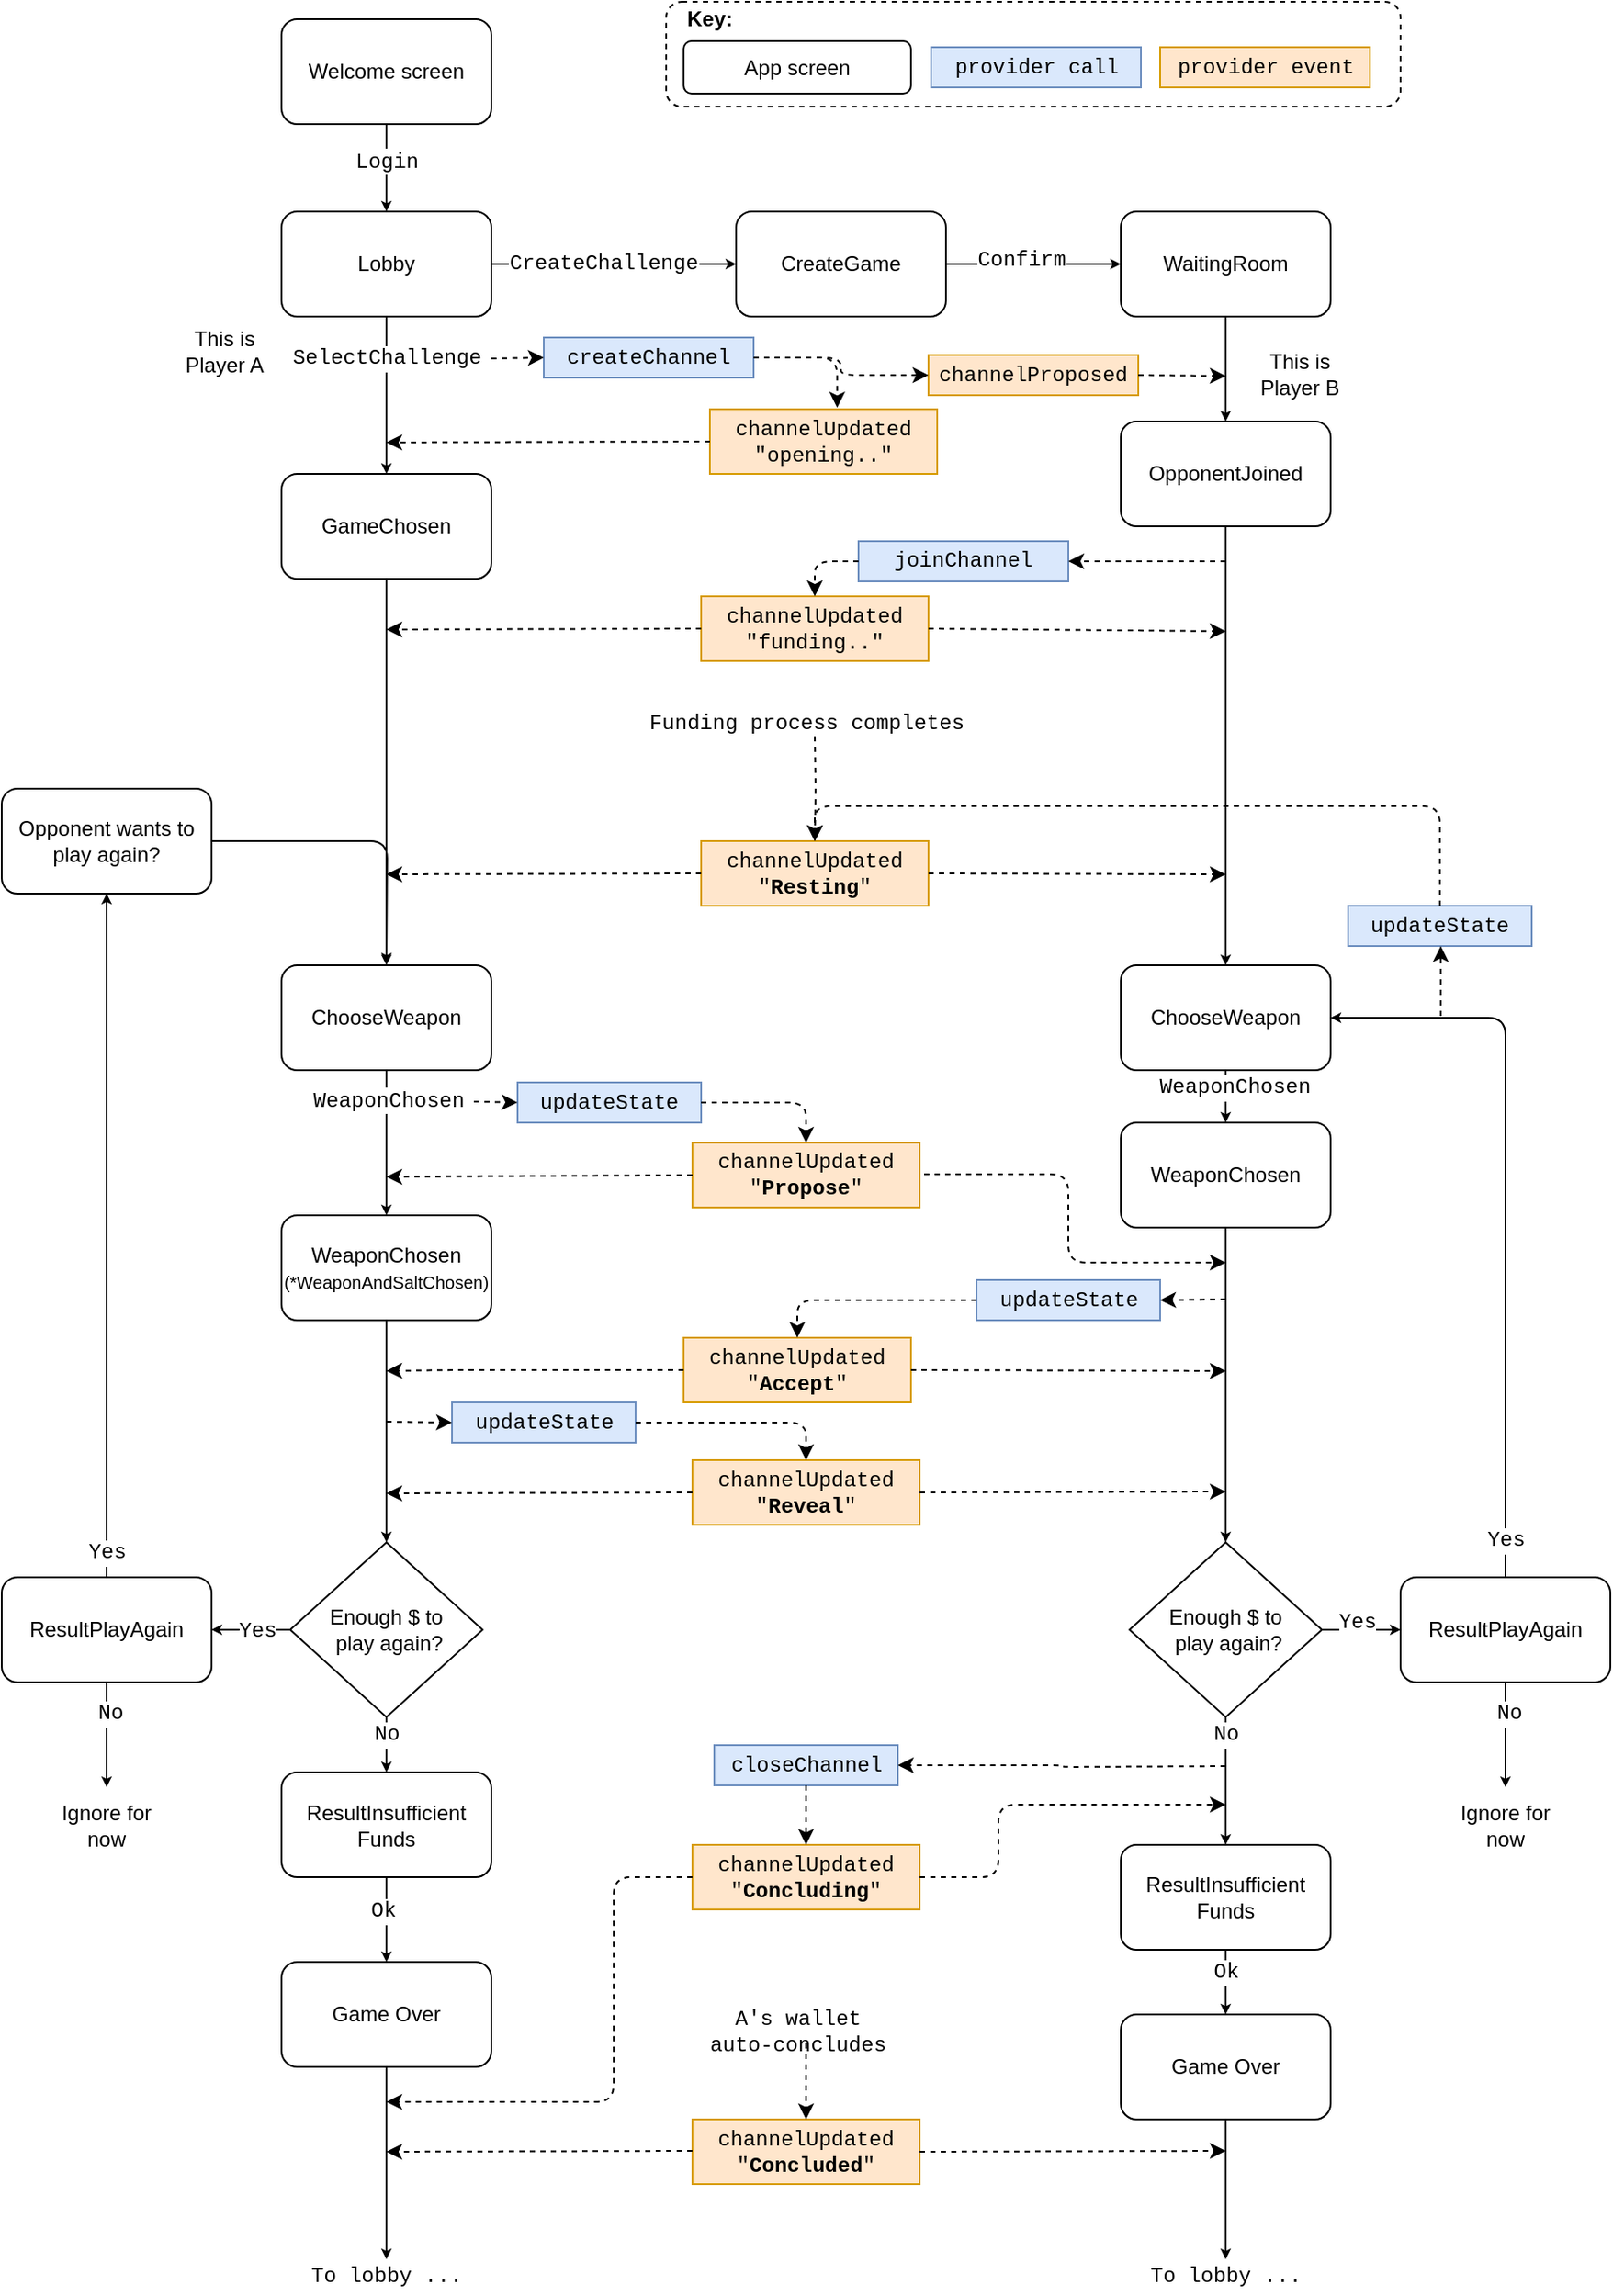 <mxfile version="12.1.7" type="device" pages="1"><diagram id="3c772fb0-b6d9-6675-12e5-c14f96a0285c" name="Page-1"><mxGraphModel dx="1106" dy="860" grid="1" gridSize="10" guides="1" tooltips="1" connect="1" arrows="1" fold="1" page="1" pageScale="1" pageWidth="850" pageHeight="1100" background="#ffffff" math="0" shadow="0"><root><mxCell id="0"/><mxCell id="1" parent="0"/><mxCell id="sn7Wcm224zbcXfDM_RU4-180" value="" style="rounded=1;whiteSpace=wrap;html=1;fontFamily=Courier New;fillColor=none;dashed=1;" parent="1" vertex="1"><mxGeometry x="400" y="10" width="420" height="60" as="geometry"/></mxCell><mxCell id="5" style="edgeStyle=orthogonalEdgeStyle;curved=1;rounded=0;html=1;exitX=0.5;exitY=1;entryX=0.5;entryY=0;startArrow=none;startFill=0;startSize=1;endArrow=classic;endFill=1;endSize=3;jettySize=auto;orthogonalLoop=1;strokeColor=#000000;strokeWidth=1;exitDx=0;exitDy=0;entryDx=0;entryDy=0;" parent="1" source="2" target="3" edge="1"><mxGeometry relative="1" as="geometry"/></mxCell><mxCell id="6" value="&lt;font face=&quot;Courier New&quot;&gt;Login&lt;/font&gt;" style="text;html=1;resizable=0;points=[];align=center;verticalAlign=middle;labelBackgroundColor=#ffffff;" parent="5" vertex="1" connectable="0"><mxGeometry x="-0.24" y="3" relative="1" as="geometry"><mxPoint x="-3" y="1.5" as="offset"/></mxGeometry></mxCell><mxCell id="2" value="Welcome screen" style="rounded=1;whiteSpace=wrap;html=1;fillColor=#ffffff;align=center;strokeColor=#000000;" parent="1" vertex="1"><mxGeometry x="180" y="20" width="120" height="60" as="geometry"/></mxCell><mxCell id="7" style="edgeStyle=orthogonalEdgeStyle;curved=1;rounded=0;html=1;exitX=1;exitY=0.5;entryX=0;entryY=0.5;startArrow=none;startFill=0;startSize=1;endArrow=classic;endFill=1;endSize=3;jettySize=auto;orthogonalLoop=1;strokeColor=#000000;strokeWidth=1;" parent="1" source="3" target="4" edge="1"><mxGeometry relative="1" as="geometry"/></mxCell><mxCell id="8" value="CreateChallenge" style="text;html=1;resizable=0;points=[];align=center;verticalAlign=middle;labelBackgroundColor=#ffffff;fontFamily=Courier New;" parent="7" vertex="1" connectable="0"><mxGeometry x="-0.086" relative="1" as="geometry"><mxPoint as="offset"/></mxGeometry></mxCell><mxCell id="19" value="" style="edgeStyle=orthogonalEdgeStyle;curved=1;rounded=0;html=1;startArrow=none;startFill=0;startSize=1;endArrow=classic;endFill=1;endSize=3;jettySize=auto;orthogonalLoop=1;strokeColor=#000000;strokeWidth=1;fontFamily=Courier New;" parent="1" source="3" target="18" edge="1"><mxGeometry relative="1" as="geometry"/></mxCell><mxCell id="20" value="SelectChallenge" style="text;html=1;resizable=0;points=[];align=center;verticalAlign=middle;labelBackgroundColor=#ffffff;fontFamily=Courier New;" parent="19" vertex="1" connectable="0"><mxGeometry x="-0.15" relative="1" as="geometry"><mxPoint y="-15" as="offset"/></mxGeometry></mxCell><mxCell id="sn7Wcm224zbcXfDM_RU4-211" value="Funding process completes" style="text;html=1;resizable=0;points=[];align=center;verticalAlign=middle;labelBackgroundColor=#ffffff;fontFamily=Courier New;" parent="19" vertex="1" connectable="0"><mxGeometry x="-0.15" relative="1" as="geometry"><mxPoint x="240" y="194.5" as="offset"/></mxGeometry></mxCell><mxCell id="sn7Wcm224zbcXfDM_RU4-247" value="A's wallet&lt;br&gt;auto-concludes" style="text;html=1;resizable=0;points=[];align=center;verticalAlign=middle;labelBackgroundColor=#ffffff;fontFamily=Courier New;" parent="19" vertex="1" connectable="0"><mxGeometry x="-0.15" relative="1" as="geometry"><mxPoint x="235" y="942" as="offset"/></mxGeometry></mxCell><mxCell id="3" value="Lobby" style="rounded=1;whiteSpace=wrap;html=1;fillColor=#ffffff;align=center;strokeColor=#000000;" parent="1" vertex="1"><mxGeometry x="180" y="130" width="120" height="60" as="geometry"/></mxCell><mxCell id="18" value="GameChosen" style="rounded=1;whiteSpace=wrap;html=1;fillColor=#ffffff;align=center;strokeColor=#000000;" parent="1" vertex="1"><mxGeometry x="180" y="280" width="120" height="60" as="geometry"/></mxCell><mxCell id="51" value="" style="edgeStyle=orthogonalEdgeStyle;curved=1;rounded=0;html=1;startArrow=none;startFill=0;startSize=1;endArrow=classic;endFill=1;endSize=3;jettySize=auto;orthogonalLoop=1;strokeColor=#000000;strokeWidth=1;fontFamily=Courier New;exitX=0.5;exitY=1;exitDx=0;exitDy=0;" parent="1" target="50" edge="1" source="18"><mxGeometry relative="1" as="geometry"><mxPoint x="240" y="420" as="sourcePoint"/></mxGeometry></mxCell><mxCell id="57" value="" style="edgeStyle=orthogonalEdgeStyle;curved=1;rounded=0;html=1;startArrow=none;startFill=0;startSize=1;endArrow=classic;endFill=1;endSize=3;jettySize=auto;orthogonalLoop=1;strokeColor=#000000;strokeWidth=1;fontFamily=Courier New;" parent="1" source="50" target="56" edge="1"><mxGeometry relative="1" as="geometry"/></mxCell><mxCell id="sn7Wcm224zbcXfDM_RU4-252" value="&lt;font face=&quot;Courier New&quot;&gt;WeaponChosen&lt;/font&gt;" style="text;html=1;resizable=0;points=[];align=center;verticalAlign=middle;labelBackgroundColor=#ffffff;fontFamily=Helvetica;" parent="57" vertex="1" connectable="0"><mxGeometry x="-0.596" y="1" relative="1" as="geometry"><mxPoint as="offset"/></mxGeometry></mxCell><mxCell id="50" value="ChooseWeapon" style="rounded=1;whiteSpace=wrap;html=1;fillColor=#ffffff;align=center;strokeColor=#000000;" parent="1" vertex="1"><mxGeometry x="180" y="561" width="120" height="60" as="geometry"/></mxCell><mxCell id="71" style="edgeStyle=orthogonalEdgeStyle;rounded=1;html=1;exitX=0.5;exitY=1;entryX=0.5;entryY=0;startArrow=none;startFill=0;startSize=1;endArrow=classic;endFill=1;endSize=3;jettySize=auto;orthogonalLoop=1;strokeColor=#000000;strokeWidth=1;fontFamily=Courier New;" parent="1" source="56" target="64" edge="1"><mxGeometry relative="1" as="geometry"/></mxCell><mxCell id="56" value="WeaponChosen&lt;br&gt;&lt;font style=&quot;font-size: 10px&quot;&gt;(*WeaponAndSaltChosen)&lt;/font&gt;" style="rounded=1;whiteSpace=wrap;html=1;fillColor=#ffffff;align=center;strokeColor=#000000;" parent="1" vertex="1"><mxGeometry x="180" y="704" width="120" height="60" as="geometry"/></mxCell><mxCell id="66" style="edgeStyle=orthogonalEdgeStyle;rounded=1;html=1;exitX=0.5;exitY=0;entryX=0.5;entryY=1;startArrow=none;startFill=0;startSize=1;endArrow=classic;endFill=1;endSize=3;jettySize=auto;orthogonalLoop=1;strokeColor=#000000;strokeWidth=1;fontFamily=Courier New;entryDx=0;entryDy=0;" parent="1" source="60" target="F0QE-7O9ewiaqx_4-tCQ-129" edge="1"><mxGeometry relative="1" as="geometry"/></mxCell><mxCell id="67" value="Yes" style="text;html=1;resizable=0;points=[];align=center;verticalAlign=middle;labelBackgroundColor=#ffffff;fontFamily=Courier New;" parent="66" vertex="1" connectable="0"><mxGeometry x="-0.567" y="-2" relative="1" as="geometry"><mxPoint x="-2" y="70" as="offset"/></mxGeometry></mxCell><mxCell id="60" value="ResultPlayAgain" style="rounded=1;whiteSpace=wrap;html=1;fillColor=#ffffff;align=center;strokeColor=#000000;" parent="1" vertex="1"><mxGeometry x="20" y="911" width="120" height="60" as="geometry"/></mxCell><mxCell id="10" value="" style="edgeStyle=orthogonalEdgeStyle;curved=1;rounded=0;html=1;startArrow=none;startFill=0;startSize=1;endArrow=classic;endFill=1;endSize=3;jettySize=auto;orthogonalLoop=1;strokeColor=#000000;strokeWidth=1;fontFamily=Courier New;" parent="1" source="4" target="9" edge="1"><mxGeometry relative="1" as="geometry"/></mxCell><mxCell id="15" value="Confirm" style="text;html=1;resizable=0;points=[];align=center;verticalAlign=middle;labelBackgroundColor=#ffffff;fontFamily=Courier New;" parent="10" vertex="1" connectable="0"><mxGeometry x="-0.15" y="2" relative="1" as="geometry"><mxPoint as="offset"/></mxGeometry></mxCell><mxCell id="4" value="CreateGame" style="rounded=1;whiteSpace=wrap;html=1;fillColor=#ffffff;align=center;strokeColor=#000000;" parent="1" vertex="1"><mxGeometry x="440" y="130" width="120" height="60" as="geometry"/></mxCell><mxCell id="22" value="" style="edgeStyle=orthogonalEdgeStyle;curved=1;rounded=0;html=1;startArrow=none;startFill=0;startSize=1;endArrow=classic;endFill=1;endSize=3;jettySize=auto;orthogonalLoop=1;strokeColor=#000000;strokeWidth=1;fontFamily=Courier New;" parent="1" source="9" target="21" edge="1"><mxGeometry relative="1" as="geometry"/></mxCell><mxCell id="9" value="WaitingRoom" style="rounded=1;whiteSpace=wrap;html=1;fillColor=#ffffff;align=center;strokeColor=#000000;" parent="1" vertex="1"><mxGeometry x="660" y="130" width="120" height="60" as="geometry"/></mxCell><mxCell id="21" value="OpponentJoined" style="rounded=1;whiteSpace=wrap;html=1;fillColor=#ffffff;align=center;strokeColor=#000000;" parent="1" vertex="1"><mxGeometry x="660" y="250" width="120" height="60" as="geometry"/></mxCell><mxCell id="53" value="" style="edgeStyle=orthogonalEdgeStyle;curved=1;rounded=0;html=1;startArrow=none;startFill=0;startSize=1;endArrow=classic;endFill=1;endSize=3;jettySize=auto;orthogonalLoop=1;strokeColor=#000000;strokeWidth=1;fontFamily=Courier New;exitX=0.5;exitY=1;exitDx=0;exitDy=0;" parent="1" target="52" edge="1" source="21"><mxGeometry relative="1" as="geometry"><mxPoint x="720" y="420" as="sourcePoint"/></mxGeometry></mxCell><mxCell id="59" value="" style="edgeStyle=orthogonalEdgeStyle;curved=1;rounded=0;html=1;startArrow=none;startFill=0;startSize=1;endArrow=classic;endFill=1;endSize=3;jettySize=auto;orthogonalLoop=1;strokeColor=#000000;strokeWidth=1;fontFamily=Courier New;" parent="1" source="52" target="58" edge="1"><mxGeometry relative="1" as="geometry"/></mxCell><mxCell id="sn7Wcm224zbcXfDM_RU4-253" value="WeaponChosen" style="text;html=1;resizable=0;points=[];align=center;verticalAlign=middle;labelBackgroundColor=#ffffff;fontFamily=Courier New;" parent="59" vertex="1" connectable="0"><mxGeometry x="0.207" y="3" relative="1" as="geometry"><mxPoint x="2" y="-0.5" as="offset"/></mxGeometry></mxCell><mxCell id="52" value="ChooseWeapon" style="rounded=1;whiteSpace=wrap;html=1;fillColor=#ffffff;align=center;strokeColor=#000000;" parent="1" vertex="1"><mxGeometry x="660" y="561" width="120" height="60" as="geometry"/></mxCell><mxCell id="73" style="edgeStyle=orthogonalEdgeStyle;rounded=1;html=1;exitX=0.5;exitY=1;entryX=0.5;entryY=0;startArrow=none;startFill=0;startSize=1;endArrow=classic;endFill=1;endSize=3;jettySize=auto;orthogonalLoop=1;strokeColor=#000000;strokeWidth=1;fontFamily=Courier New;" parent="1" source="58" target="65" edge="1"><mxGeometry relative="1" as="geometry"/></mxCell><mxCell id="58" value="WeaponChosen" style="rounded=1;whiteSpace=wrap;html=1;fillColor=#ffffff;align=center;strokeColor=#000000;" parent="1" vertex="1"><mxGeometry x="660" y="651" width="120" height="60" as="geometry"/></mxCell><mxCell id="79" style="edgeStyle=orthogonalEdgeStyle;rounded=1;html=1;exitX=0.5;exitY=1;entryX=0.5;entryY=0;startArrow=none;startFill=0;startSize=1;endArrow=classic;endFill=1;endSize=3;jettySize=auto;orthogonalLoop=1;strokeColor=#000000;strokeWidth=1;fontFamily=Courier New;" parent="1" source="62" target="77" edge="1"><mxGeometry relative="1" as="geometry"/></mxCell><mxCell id="81" value="Ok" style="text;html=1;resizable=0;points=[];align=center;verticalAlign=middle;labelBackgroundColor=#ffffff;fontFamily=Courier New;" parent="79" vertex="1" connectable="0"><mxGeometry x="-0.35" y="-1" relative="1" as="geometry"><mxPoint x="1" y="1" as="offset"/></mxGeometry></mxCell><mxCell id="62" value="ResultInsufficient&lt;br&gt;Funds" style="rounded=1;whiteSpace=wrap;html=1;fillColor=#ffffff;align=center;strokeColor=#000000;" parent="1" vertex="1"><mxGeometry x="660" y="1064" width="120" height="60" as="geometry"/></mxCell><mxCell id="70" style="edgeStyle=orthogonalEdgeStyle;rounded=1;html=1;exitX=0;exitY=0.5;startArrow=none;startFill=0;startSize=1;endArrow=classic;endFill=1;endSize=3;jettySize=auto;orthogonalLoop=1;strokeColor=#000000;strokeWidth=1;fontFamily=Courier New;exitDx=0;exitDy=0;entryX=1;entryY=0.5;entryDx=0;entryDy=0;" parent="1" source="64" target="60" edge="1"><mxGeometry relative="1" as="geometry"><mxPoint x="150" y="941" as="targetPoint"/></mxGeometry></mxCell><mxCell id="87" value="Y" style="text;html=1;resizable=0;points=[];align=center;verticalAlign=middle;labelBackgroundColor=#ffffff;fontFamily=Courier New;" parent="70" vertex="1" connectable="0"><mxGeometry x="-0.04" relative="1" as="geometry"><mxPoint as="offset"/></mxGeometry></mxCell><mxCell id="94" value="Yes" style="text;html=1;resizable=0;points=[];align=center;verticalAlign=middle;labelBackgroundColor=#ffffff;fontFamily=Courier New;" parent="70" vertex="1" connectable="0"><mxGeometry x="-0.156" y="1" relative="1" as="geometry"><mxPoint as="offset"/></mxGeometry></mxCell><mxCell id="72" style="edgeStyle=orthogonalEdgeStyle;rounded=1;html=1;exitX=0.5;exitY=1;startArrow=none;startFill=0;startSize=1;endArrow=classic;endFill=1;endSize=3;jettySize=auto;orthogonalLoop=1;strokeColor=#000000;strokeWidth=1;fontFamily=Courier New;" parent="1" source="64" target="69" edge="1"><mxGeometry relative="1" as="geometry"/></mxCell><mxCell id="88" value="No" style="text;html=1;resizable=0;points=[];align=center;verticalAlign=middle;labelBackgroundColor=#ffffff;fontFamily=Courier New;" parent="72" vertex="1" connectable="0"><mxGeometry x="0.28" y="2" relative="1" as="geometry"><mxPoint x="-2" y="-4" as="offset"/></mxGeometry></mxCell><mxCell id="64" value="Enough $ to&lt;br&gt;&amp;nbsp;play again?" style="rhombus;whiteSpace=wrap;html=1;fillColor=#ffffff;fontFamily=Helvetica;align=center;strokeColor=#000000;" parent="1" vertex="1"><mxGeometry x="185" y="891" width="110" height="100" as="geometry"/></mxCell><mxCell id="74" style="edgeStyle=orthogonalEdgeStyle;rounded=1;html=1;exitX=1;exitY=0.5;entryX=0;entryY=0.5;startArrow=none;startFill=0;startSize=1;endArrow=classic;endFill=1;endSize=3;jettySize=auto;orthogonalLoop=1;strokeColor=#000000;strokeWidth=1;fontFamily=Courier New;exitDx=0;exitDy=0;entryDx=0;entryDy=0;" parent="1" source="65" target="68" edge="1"><mxGeometry relative="1" as="geometry"/></mxCell><mxCell id="86" value="Yes" style="text;html=1;resizable=0;points=[];align=center;verticalAlign=middle;labelBackgroundColor=#ffffff;fontFamily=Courier New;" parent="74" vertex="1" connectable="0"><mxGeometry x="-0.086" y="2" relative="1" as="geometry"><mxPoint x="-1" y="-2" as="offset"/></mxGeometry></mxCell><mxCell id="75" style="edgeStyle=orthogonalEdgeStyle;rounded=1;html=1;exitX=0.5;exitY=1;entryX=0.5;entryY=0;startArrow=none;startFill=0;startSize=1;endArrow=classic;endFill=1;endSize=3;jettySize=auto;orthogonalLoop=1;strokeColor=#000000;strokeWidth=1;fontFamily=Courier New;" parent="1" source="65" target="62" edge="1"><mxGeometry relative="1" as="geometry"/></mxCell><mxCell id="89" value="No" style="text;html=1;resizable=0;points=[];align=center;verticalAlign=middle;labelBackgroundColor=#ffffff;fontFamily=Courier New;" parent="75" vertex="1" connectable="0"><mxGeometry x="-0.267" y="-2" relative="1" as="geometry"><mxPoint x="2" y="-17.5" as="offset"/></mxGeometry></mxCell><mxCell id="65" value="Enough $ to&lt;br&gt;&amp;nbsp;play again?" style="rhombus;whiteSpace=wrap;html=1;fillColor=#ffffff;fontFamily=Helvetica;align=center;strokeColor=#000000;" parent="1" vertex="1"><mxGeometry x="665" y="891" width="110" height="100" as="geometry"/></mxCell><mxCell id="82" style="edgeStyle=orthogonalEdgeStyle;rounded=1;html=1;exitX=0.5;exitY=0;entryX=1;entryY=0.5;startArrow=none;startFill=0;startSize=1;endArrow=classic;endFill=1;endSize=3;jettySize=auto;orthogonalLoop=1;strokeColor=#000000;strokeWidth=1;fontFamily=Courier New;entryDx=0;entryDy=0;" parent="1" source="68" target="52" edge="1"><mxGeometry relative="1" as="geometry"/></mxCell><mxCell id="85" value="Yes" style="text;html=1;resizable=0;points=[];align=center;verticalAlign=middle;labelBackgroundColor=#ffffff;fontFamily=Courier New;" parent="82" vertex="1" connectable="0"><mxGeometry x="-0.408" y="-2" relative="1" as="geometry"><mxPoint x="-2.5" y="103" as="offset"/></mxGeometry></mxCell><mxCell id="90" style="edgeStyle=orthogonalEdgeStyle;rounded=1;html=1;exitX=0.5;exitY=1;startArrow=none;startFill=0;startSize=1;endArrow=classic;endFill=1;endSize=3;jettySize=auto;orthogonalLoop=1;strokeColor=#000000;strokeWidth=1;fontFamily=Courier New;" parent="1" source="68" edge="1"><mxGeometry relative="1" as="geometry"><mxPoint x="880" y="1031" as="targetPoint"/></mxGeometry></mxCell><mxCell id="91" value="No" style="text;html=1;resizable=0;points=[];align=center;verticalAlign=middle;labelBackgroundColor=#ffffff;fontFamily=Courier New;" parent="90" vertex="1" connectable="0"><mxGeometry x="-0.4" y="2" relative="1" as="geometry"><mxPoint as="offset"/></mxGeometry></mxCell><mxCell id="68" value="ResultPlayAgain" style="rounded=1;whiteSpace=wrap;html=1;fillColor=#ffffff;align=center;strokeColor=#000000;" parent="1" vertex="1"><mxGeometry x="820" y="911" width="120" height="60" as="geometry"/></mxCell><mxCell id="78" style="edgeStyle=orthogonalEdgeStyle;rounded=1;html=1;exitX=0.5;exitY=1;entryX=0.5;entryY=0;startArrow=none;startFill=0;startSize=1;endArrow=classic;endFill=1;endSize=3;jettySize=auto;orthogonalLoop=1;strokeColor=#000000;strokeWidth=1;fontFamily=Courier New;" parent="1" source="69" target="76" edge="1"><mxGeometry relative="1" as="geometry"/></mxCell><mxCell id="80" value="Ok" style="text;html=1;resizable=0;points=[];align=center;verticalAlign=middle;labelBackgroundColor=#ffffff;fontFamily=Courier New;" parent="78" vertex="1" connectable="0"><mxGeometry x="-0.2" y="-2" relative="1" as="geometry"><mxPoint as="offset"/></mxGeometry></mxCell><mxCell id="69" value="ResultInsufficient&lt;br&gt;Funds" style="rounded=1;whiteSpace=wrap;html=1;fillColor=#ffffff;align=center;strokeColor=#000000;" parent="1" vertex="1"><mxGeometry x="180" y="1022.5" width="120" height="60" as="geometry"/></mxCell><mxCell id="96" value="" style="edgeStyle=orthogonalEdgeStyle;rounded=1;html=1;startArrow=none;startFill=0;startSize=1;endArrow=classic;endFill=1;endSize=3;jettySize=auto;orthogonalLoop=1;strokeColor=#000000;strokeWidth=1;fontFamily=Helvetica;" parent="1" source="76" edge="1"><mxGeometry relative="1" as="geometry"><mxPoint x="240" y="1301" as="targetPoint"/></mxGeometry></mxCell><mxCell id="76" value="Game Over&lt;br&gt;" style="rounded=1;whiteSpace=wrap;html=1;fillColor=#ffffff;align=center;strokeColor=#000000;" parent="1" vertex="1"><mxGeometry x="180" y="1131" width="120" height="60" as="geometry"/></mxCell><mxCell id="99" value="" style="edgeStyle=orthogonalEdgeStyle;rounded=1;html=1;startArrow=none;startFill=0;startSize=1;endArrow=classic;endFill=1;endSize=3;jettySize=auto;orthogonalLoop=1;strokeColor=#000000;strokeWidth=1;fontFamily=Courier New;" parent="1" source="77" edge="1"><mxGeometry relative="1" as="geometry"><mxPoint x="720" y="1301" as="targetPoint"/></mxGeometry></mxCell><mxCell id="77" value="Game Over&lt;br&gt;" style="rounded=1;whiteSpace=wrap;html=1;fillColor=#ffffff;align=center;strokeColor=#000000;" parent="1" vertex="1"><mxGeometry x="660" y="1161" width="120" height="60" as="geometry"/></mxCell><mxCell id="117" value="To lobby ..." style="text;html=1;resizable=0;points=[];autosize=1;align=left;verticalAlign=top;spacingTop=-4;fontFamily=Courier New;" parent="1" vertex="1"><mxGeometry x="195" y="1301" width="100" height="20" as="geometry"/></mxCell><mxCell id="121" value="To lobby ..." style="text;html=1;resizable=0;points=[];autosize=1;align=left;verticalAlign=top;spacingTop=-4;fontFamily=Courier New;" parent="1" vertex="1"><mxGeometry x="675" y="1301" width="100" height="20" as="geometry"/></mxCell><mxCell id="124" value="App screen" style="rounded=1;whiteSpace=wrap;html=1;fillColor=#ffffff;fontFamily=Helvetica;align=center;strokeColor=#000000;" parent="1" vertex="1"><mxGeometry x="410" y="32.5" width="130" height="30" as="geometry"/></mxCell><mxCell id="126" value="&lt;b&gt;Key:&lt;/b&gt;&lt;br&gt;" style="text;html=1;resizable=0;points=[];autosize=1;align=left;verticalAlign=top;spacingTop=-4;fontFamily=Helvetica;" parent="1" vertex="1"><mxGeometry x="410" y="10" width="40" height="20" as="geometry"/></mxCell><mxCell id="128" value="This is Player A" style="text;html=1;strokeColor=none;fillColor=none;align=center;verticalAlign=middle;whiteSpace=wrap;rounded=0;fontFamily=Helvetica;" parent="1" vertex="1"><mxGeometry x="120" y="200" width="55" height="20" as="geometry"/></mxCell><mxCell id="129" value="This is Player B" style="text;html=1;strokeColor=none;fillColor=none;align=center;verticalAlign=middle;whiteSpace=wrap;rounded=0;fontFamily=Helvetica;" parent="1" vertex="1"><mxGeometry x="735" y="213" width="55" height="20" as="geometry"/></mxCell><mxCell id="sn7Wcm224zbcXfDM_RU4-162" value="createChannel" style="rounded=0;whiteSpace=wrap;html=1;fontFamily=Courier New;fillColor=#dae8fc;strokeColor=#6c8ebf;" parent="1" vertex="1"><mxGeometry x="330" y="202" width="120" height="23" as="geometry"/></mxCell><mxCell id="sn7Wcm224zbcXfDM_RU4-163" value="channelProposed" style="rounded=0;whiteSpace=wrap;html=1;fontFamily=Courier New;fillColor=#ffe6cc;strokeColor=#d79b00;" parent="1" vertex="1"><mxGeometry x="550" y="212" width="120" height="23" as="geometry"/></mxCell><mxCell id="sn7Wcm224zbcXfDM_RU4-164" value="provider call" style="rounded=0;whiteSpace=wrap;html=1;fontFamily=Courier New;fillColor=#dae8fc;strokeColor=#6c8ebf;" parent="1" vertex="1"><mxGeometry x="551.5" y="36" width="120" height="23" as="geometry"/></mxCell><mxCell id="sn7Wcm224zbcXfDM_RU4-165" value="provider event" style="rounded=0;whiteSpace=wrap;html=1;fontFamily=Courier New;fillColor=#ffe6cc;strokeColor=#d79b00;" parent="1" vertex="1"><mxGeometry x="682.5" y="36" width="120" height="23" as="geometry"/></mxCell><mxCell id="sn7Wcm224zbcXfDM_RU4-168" value="" style="endArrow=classic;dashed=1;html=1;strokeColor=#000000;strokeWidth=1;fontFamily=Courier New;endFill=1;entryX=0;entryY=0.5;entryDx=0;entryDy=0;" parent="1" target="sn7Wcm224zbcXfDM_RU4-162" edge="1"><mxGeometry width="50" height="50" relative="1" as="geometry"><mxPoint x="300" y="214" as="sourcePoint"/><mxPoint x="260" y="340" as="targetPoint"/></mxGeometry></mxCell><mxCell id="sn7Wcm224zbcXfDM_RU4-169" value="" style="endArrow=classic;dashed=1;html=1;strokeColor=#000000;strokeWidth=1;fontFamily=Courier New;endFill=1;exitX=1;exitY=0.5;exitDx=0;exitDy=0;" parent="1" source="sn7Wcm224zbcXfDM_RU4-163" edge="1"><mxGeometry width="50" height="50" relative="1" as="geometry"><mxPoint x="720" y="224" as="sourcePoint"/><mxPoint x="720" y="224" as="targetPoint"/></mxGeometry></mxCell><mxCell id="sn7Wcm224zbcXfDM_RU4-170" value="joinChannel" style="rounded=0;whiteSpace=wrap;html=1;fontFamily=Courier New;fillColor=#dae8fc;strokeColor=#6c8ebf;" parent="1" vertex="1"><mxGeometry x="510" y="318.5" width="120" height="23" as="geometry"/></mxCell><mxCell id="sn7Wcm224zbcXfDM_RU4-171" value="" style="endArrow=classic;dashed=1;html=1;strokeColor=#000000;strokeWidth=1;fontFamily=Courier New;endFill=1;entryX=1;entryY=0.5;entryDx=0;entryDy=0;" parent="1" target="sn7Wcm224zbcXfDM_RU4-170" edge="1"><mxGeometry width="50" height="50" relative="1" as="geometry"><mxPoint x="720" y="330" as="sourcePoint"/><mxPoint x="340" y="223.5" as="targetPoint"/></mxGeometry></mxCell><mxCell id="sn7Wcm224zbcXfDM_RU4-172" value="channelUpdated&lt;br&gt;&quot;funding..&quot;" style="rounded=0;whiteSpace=wrap;html=1;fontFamily=Courier New;fillColor=#ffe6cc;strokeColor=#d79b00;" parent="1" vertex="1"><mxGeometry x="420" y="350" width="130" height="37" as="geometry"/></mxCell><mxCell id="sn7Wcm224zbcXfDM_RU4-173" value="" style="endArrow=classic;dashed=1;html=1;strokeColor=#000000;strokeWidth=1;fontFamily=Courier New;endFill=1;exitX=0;exitY=0.5;exitDx=0;exitDy=0;" parent="1" source="sn7Wcm224zbcXfDM_RU4-172" edge="1"><mxGeometry width="50" height="50" relative="1" as="geometry"><mxPoint x="300" y="370" as="sourcePoint"/><mxPoint x="240" y="369" as="targetPoint"/></mxGeometry></mxCell><mxCell id="sn7Wcm224zbcXfDM_RU4-181" value="channelUpdated&lt;br&gt;&quot;&lt;b&gt;Resting&lt;/b&gt;&quot;" style="rounded=0;whiteSpace=wrap;html=1;fontFamily=Courier New;fillColor=#ffe6cc;strokeColor=#d79b00;" parent="1" vertex="1"><mxGeometry x="420" y="490" width="130" height="37" as="geometry"/></mxCell><mxCell id="sn7Wcm224zbcXfDM_RU4-182" value="" style="endArrow=classic;dashed=1;html=1;strokeColor=#000000;strokeWidth=1;fontFamily=Courier New;endFill=1;exitX=0;exitY=0.5;exitDx=0;exitDy=0;" parent="1" source="sn7Wcm224zbcXfDM_RU4-181" edge="1"><mxGeometry width="50" height="50" relative="1" as="geometry"><mxPoint x="330" y="509" as="sourcePoint"/><mxPoint x="240" y="509" as="targetPoint"/></mxGeometry></mxCell><mxCell id="sn7Wcm224zbcXfDM_RU4-183" value="channelUpdated&lt;br&gt;&quot;&lt;b&gt;Propose&lt;/b&gt;&quot;" style="rounded=0;whiteSpace=wrap;html=1;fontFamily=Courier New;fillColor=#ffe6cc;strokeColor=#d79b00;" parent="1" vertex="1"><mxGeometry x="415" y="662.5" width="130" height="37" as="geometry"/></mxCell><mxCell id="sn7Wcm224zbcXfDM_RU4-184" value="channelUpdated&lt;br&gt;&quot;&lt;b&gt;Accept&lt;/b&gt;&quot;" style="rounded=0;whiteSpace=wrap;html=1;fontFamily=Courier New;fillColor=#ffe6cc;strokeColor=#d79b00;" parent="1" vertex="1"><mxGeometry x="410" y="774" width="130" height="37" as="geometry"/></mxCell><mxCell id="sn7Wcm224zbcXfDM_RU4-187" value="channelUpdated&lt;br&gt;&quot;&lt;b&gt;Reveal&lt;/b&gt;&quot;" style="rounded=0;whiteSpace=wrap;html=1;fontFamily=Courier New;fillColor=#ffe6cc;strokeColor=#d79b00;" parent="1" vertex="1"><mxGeometry x="415" y="844" width="130" height="37" as="geometry"/></mxCell><mxCell id="sn7Wcm224zbcXfDM_RU4-189" value="updateState" style="rounded=0;whiteSpace=wrap;html=1;fontFamily=Courier New;fillColor=#dae8fc;strokeColor=#6c8ebf;" parent="1" vertex="1"><mxGeometry x="315" y="628" width="105" height="23" as="geometry"/></mxCell><mxCell id="sn7Wcm224zbcXfDM_RU4-190" value="updateState" style="rounded=0;whiteSpace=wrap;html=1;fontFamily=Courier New;fillColor=#dae8fc;strokeColor=#6c8ebf;" parent="1" vertex="1"><mxGeometry x="577.5" y="741" width="105" height="23" as="geometry"/></mxCell><mxCell id="sn7Wcm224zbcXfDM_RU4-191" value="updateState" style="rounded=0;whiteSpace=wrap;html=1;fontFamily=Courier New;fillColor=#dae8fc;strokeColor=#6c8ebf;" parent="1" vertex="1"><mxGeometry x="277.5" y="811" width="105" height="23" as="geometry"/></mxCell><mxCell id="sn7Wcm224zbcXfDM_RU4-192" value="" style="endArrow=classic;dashed=1;html=1;strokeColor=#000000;strokeWidth=1;fontFamily=Courier New;endFill=1;entryX=0;entryY=0.5;entryDx=0;entryDy=0;" parent="1" target="sn7Wcm224zbcXfDM_RU4-189" edge="1"><mxGeometry width="50" height="50" relative="1" as="geometry"><mxPoint x="290" y="639" as="sourcePoint"/><mxPoint x="310" y="639" as="targetPoint"/></mxGeometry></mxCell><mxCell id="sn7Wcm224zbcXfDM_RU4-193" value="" style="endArrow=classic;dashed=1;html=1;strokeColor=#000000;strokeWidth=1;fontFamily=Courier New;endFill=1;entryX=0.5;entryY=0;entryDx=0;entryDy=0;edgeStyle=orthogonalEdgeStyle;exitX=1;exitY=0.5;exitDx=0;exitDy=0;" parent="1" source="sn7Wcm224zbcXfDM_RU4-189" target="sn7Wcm224zbcXfDM_RU4-183" edge="1"><mxGeometry width="50" height="50" relative="1" as="geometry"><mxPoint x="500" y="598" as="sourcePoint"/><mxPoint x="405" y="639" as="targetPoint"/></mxGeometry></mxCell><mxCell id="sn7Wcm224zbcXfDM_RU4-194" value="" style="endArrow=classic;dashed=1;html=1;strokeColor=#000000;strokeWidth=1;fontFamily=Courier New;endFill=1;exitX=0;exitY=0.5;exitDx=0;exitDy=0;" parent="1" source="sn7Wcm224zbcXfDM_RU4-183" edge="1"><mxGeometry width="50" height="50" relative="1" as="geometry"><mxPoint x="414.5" y="681" as="sourcePoint"/><mxPoint x="240" y="682" as="targetPoint"/></mxGeometry></mxCell><mxCell id="sn7Wcm224zbcXfDM_RU4-195" value="" style="endArrow=classic;dashed=1;html=1;strokeColor=#000000;strokeWidth=1;fontFamily=Courier New;endFill=1;exitX=0;exitY=0.5;exitDx=0;exitDy=0;edgeStyle=orthogonalEdgeStyle;" parent="1" edge="1"><mxGeometry width="50" height="50" relative="1" as="geometry"><mxPoint x="547.5" y="680.5" as="sourcePoint"/><mxPoint x="720" y="731" as="targetPoint"/><Array as="points"><mxPoint x="630" y="681"/><mxPoint x="630" y="731"/></Array></mxGeometry></mxCell><mxCell id="sn7Wcm224zbcXfDM_RU4-196" value="" style="endArrow=classic;dashed=1;html=1;strokeColor=#000000;strokeWidth=1;fontFamily=Courier New;endFill=1;entryX=1;entryY=0.5;entryDx=0;entryDy=0;" parent="1" target="sn7Wcm224zbcXfDM_RU4-190" edge="1"><mxGeometry width="50" height="50" relative="1" as="geometry"><mxPoint x="720" y="752" as="sourcePoint"/><mxPoint x="700" y="761" as="targetPoint"/></mxGeometry></mxCell><mxCell id="sn7Wcm224zbcXfDM_RU4-199" value="" style="endArrow=classic;dashed=1;html=1;strokeColor=#000000;strokeWidth=1;fontFamily=Courier New;endFill=1;entryX=0.5;entryY=0;entryDx=0;entryDy=0;exitX=0;exitY=0.5;exitDx=0;exitDy=0;edgeStyle=orthogonalEdgeStyle;" parent="1" source="sn7Wcm224zbcXfDM_RU4-190" target="sn7Wcm224zbcXfDM_RU4-184" edge="1"><mxGeometry width="50" height="50" relative="1" as="geometry"><mxPoint x="610" y="801" as="sourcePoint"/><mxPoint x="580" y="752" as="targetPoint"/></mxGeometry></mxCell><mxCell id="sn7Wcm224zbcXfDM_RU4-202" value="" style="endArrow=classic;dashed=1;html=1;strokeColor=#000000;strokeWidth=1;fontFamily=Courier New;endFill=1;exitX=0;exitY=0.5;exitDx=0;exitDy=0;edgeStyle=orthogonalEdgeStyle;" parent="1" source="sn7Wcm224zbcXfDM_RU4-184" edge="1"><mxGeometry width="50" height="50" relative="1" as="geometry"><mxPoint x="425" y="691.0" as="sourcePoint"/><mxPoint x="240" y="793" as="targetPoint"/><Array as="points"><mxPoint x="280" y="793"/><mxPoint x="280" y="793"/></Array></mxGeometry></mxCell><mxCell id="sn7Wcm224zbcXfDM_RU4-203" value="" style="endArrow=classic;dashed=1;html=1;strokeColor=#000000;strokeWidth=1;fontFamily=Courier New;endFill=1;entryX=0;entryY=0.5;entryDx=0;entryDy=0;" parent="1" target="sn7Wcm224zbcXfDM_RU4-191" edge="1"><mxGeometry width="50" height="50" relative="1" as="geometry"><mxPoint x="240" y="822" as="sourcePoint"/><mxPoint x="260" y="822" as="targetPoint"/></mxGeometry></mxCell><mxCell id="sn7Wcm224zbcXfDM_RU4-204" value="" style="endArrow=classic;dashed=1;html=1;strokeColor=#000000;strokeWidth=1;fontFamily=Courier New;endFill=1;exitX=1;exitY=0.5;exitDx=0;exitDy=0;entryX=0.5;entryY=0;entryDx=0;entryDy=0;edgeStyle=orthogonalEdgeStyle;" parent="1" source="sn7Wcm224zbcXfDM_RU4-191" target="sn7Wcm224zbcXfDM_RU4-187" edge="1"><mxGeometry width="50" height="50" relative="1" as="geometry"><mxPoint x="250" y="842" as="sourcePoint"/><mxPoint x="270" y="842" as="targetPoint"/></mxGeometry></mxCell><mxCell id="sn7Wcm224zbcXfDM_RU4-205" value="" style="endArrow=classic;dashed=1;html=1;strokeColor=#000000;strokeWidth=1;fontFamily=Courier New;endFill=1;exitX=1;exitY=0.5;exitDx=0;exitDy=0;" parent="1" source="sn7Wcm224zbcXfDM_RU4-181" edge="1"><mxGeometry width="50" height="50" relative="1" as="geometry"><mxPoint x="540" y="508.5" as="sourcePoint"/><mxPoint x="720" y="509" as="targetPoint"/></mxGeometry></mxCell><mxCell id="sn7Wcm224zbcXfDM_RU4-206" value="" style="endArrow=classic;dashed=1;html=1;strokeColor=#000000;strokeWidth=1;fontFamily=Courier New;endFill=1;exitX=1;exitY=0.5;exitDx=0;exitDy=0;" parent="1" source="sn7Wcm224zbcXfDM_RU4-187" edge="1"><mxGeometry width="50" height="50" relative="1" as="geometry"><mxPoint x="577.5" y="862" as="sourcePoint"/><mxPoint x="720" y="862" as="targetPoint"/></mxGeometry></mxCell><mxCell id="sn7Wcm224zbcXfDM_RU4-208" value="" style="endArrow=classic;dashed=1;html=1;strokeColor=#000000;strokeWidth=1;fontFamily=Courier New;endFill=1;exitX=0;exitY=0.5;exitDx=0;exitDy=0;" parent="1" source="sn7Wcm224zbcXfDM_RU4-187" edge="1"><mxGeometry width="50" height="50" relative="1" as="geometry"><mxPoint x="555" y="872.5" as="sourcePoint"/><mxPoint x="240" y="863" as="targetPoint"/></mxGeometry></mxCell><mxCell id="sn7Wcm224zbcXfDM_RU4-209" value="" style="endArrow=classic;dashed=1;html=1;strokeColor=#000000;strokeWidth=1;fontFamily=Courier New;endFill=1;exitX=1;exitY=0.5;exitDx=0;exitDy=0;" parent="1" source="sn7Wcm224zbcXfDM_RU4-172" edge="1"><mxGeometry width="50" height="50" relative="1" as="geometry"><mxPoint x="430" y="378.5" as="sourcePoint"/><mxPoint x="720" y="370" as="targetPoint"/></mxGeometry></mxCell><mxCell id="sn7Wcm224zbcXfDM_RU4-210" value="" style="endArrow=classic;dashed=1;html=1;strokeColor=#000000;strokeWidth=1;fontFamily=Courier New;endFill=1;entryX=0.5;entryY=0;entryDx=0;entryDy=0;exitX=0;exitY=0.5;exitDx=0;exitDy=0;edgeStyle=orthogonalEdgeStyle;" parent="1" source="sn7Wcm224zbcXfDM_RU4-170" target="sn7Wcm224zbcXfDM_RU4-172" edge="1"><mxGeometry width="50" height="50" relative="1" as="geometry"><mxPoint x="730" y="340" as="sourcePoint"/><mxPoint x="640" y="340" as="targetPoint"/></mxGeometry></mxCell><mxCell id="sn7Wcm224zbcXfDM_RU4-212" value="" style="endArrow=classic;dashed=1;html=1;strokeColor=#000000;strokeWidth=1;fontFamily=Courier New;endFill=1;entryX=0.5;entryY=0;entryDx=0;entryDy=0;edgeStyle=orthogonalEdgeStyle;" parent="1" target="sn7Wcm224zbcXfDM_RU4-181" edge="1"><mxGeometry width="50" height="50" relative="1" as="geometry"><mxPoint x="485" y="430" as="sourcePoint"/><mxPoint x="494.882" y="360.353" as="targetPoint"/></mxGeometry></mxCell><mxCell id="sn7Wcm224zbcXfDM_RU4-213" value="channelUpdated&lt;br&gt;&quot;opening..&quot;" style="rounded=0;whiteSpace=wrap;html=1;fontFamily=Courier New;fillColor=#ffe6cc;strokeColor=#d79b00;" parent="1" vertex="1"><mxGeometry x="425" y="243" width="130" height="37" as="geometry"/></mxCell><mxCell id="sn7Wcm224zbcXfDM_RU4-216" value="" style="endArrow=classic;dashed=1;html=1;strokeColor=#000000;strokeWidth=1;fontFamily=Courier New;endFill=1;entryX=0;entryY=0.5;entryDx=0;entryDy=0;exitX=1;exitY=0.5;exitDx=0;exitDy=0;edgeStyle=orthogonalEdgeStyle;" parent="1" source="sn7Wcm224zbcXfDM_RU4-162" target="sn7Wcm224zbcXfDM_RU4-163" edge="1"><mxGeometry width="50" height="50" relative="1" as="geometry"><mxPoint x="519.588" y="340.353" as="sourcePoint"/><mxPoint x="494.882" y="360.353" as="targetPoint"/><Array as="points"><mxPoint x="500" y="214"/><mxPoint x="500" y="223"/></Array></mxGeometry></mxCell><mxCell id="sn7Wcm224zbcXfDM_RU4-217" value="" style="endArrow=classic;dashed=1;html=1;strokeColor=#000000;strokeWidth=1;fontFamily=Courier New;endFill=1;entryX=0.56;entryY=-0.024;entryDx=0;entryDy=0;exitX=1;exitY=0.5;exitDx=0;exitDy=0;edgeStyle=orthogonalEdgeStyle;entryPerimeter=0;" parent="1" source="sn7Wcm224zbcXfDM_RU4-162" target="sn7Wcm224zbcXfDM_RU4-213" edge="1"><mxGeometry width="50" height="50" relative="1" as="geometry"><mxPoint x="459.588" y="223.882" as="sourcePoint"/><mxPoint x="559.588" y="233.294" as="targetPoint"/></mxGeometry></mxCell><mxCell id="sn7Wcm224zbcXfDM_RU4-218" value="" style="endArrow=classic;dashed=1;html=1;strokeColor=#000000;strokeWidth=1;fontFamily=Courier New;endFill=1;exitX=0;exitY=0.5;exitDx=0;exitDy=0;" parent="1" source="sn7Wcm224zbcXfDM_RU4-213" edge="1"><mxGeometry width="50" height="50" relative="1" as="geometry"><mxPoint x="420" y="260" as="sourcePoint"/><mxPoint x="240" y="262" as="targetPoint"/></mxGeometry></mxCell><mxCell id="sn7Wcm224zbcXfDM_RU4-219" value="updateState" style="rounded=0;whiteSpace=wrap;html=1;fontFamily=Courier New;fillColor=#dae8fc;strokeColor=#6c8ebf;" parent="1" vertex="1"><mxGeometry x="790" y="527" width="105" height="23" as="geometry"/></mxCell><mxCell id="sn7Wcm224zbcXfDM_RU4-221" value="" style="endArrow=classic;dashed=1;html=1;strokeColor=#000000;strokeWidth=1;fontFamily=Courier New;endFill=1;entryX=0.5;entryY=0;entryDx=0;entryDy=0;edgeStyle=orthogonalEdgeStyle;exitX=0.5;exitY=0;exitDx=0;exitDy=0;" parent="1" source="sn7Wcm224zbcXfDM_RU4-219" target="sn7Wcm224zbcXfDM_RU4-181" edge="1"><mxGeometry width="50" height="50" relative="1" as="geometry"><mxPoint x="495" y="440" as="sourcePoint"/><mxPoint x="494.882" y="500.353" as="targetPoint"/><Array as="points"><mxPoint x="843" y="470"/><mxPoint x="485" y="470"/></Array></mxGeometry></mxCell><mxCell id="sn7Wcm224zbcXfDM_RU4-223" value="channelUpdated&lt;br&gt;&quot;&lt;b&gt;Concluding&lt;/b&gt;&quot;" style="rounded=0;whiteSpace=wrap;html=1;fontFamily=Courier New;fillColor=#ffe6cc;strokeColor=#d79b00;" parent="1" vertex="1"><mxGeometry x="415" y="1064" width="130" height="37" as="geometry"/></mxCell><mxCell id="sn7Wcm224zbcXfDM_RU4-224" value="closeChannel" style="rounded=0;whiteSpace=wrap;html=1;fontFamily=Courier New;fillColor=#dae8fc;strokeColor=#6c8ebf;" parent="1" vertex="1"><mxGeometry x="427.5" y="1007" width="105" height="23" as="geometry"/></mxCell><mxCell id="sn7Wcm224zbcXfDM_RU4-225" value="" style="endArrow=classic;dashed=1;html=1;strokeColor=#000000;strokeWidth=1;fontFamily=Courier New;endFill=1;entryX=1;entryY=0.5;entryDx=0;entryDy=0;edgeStyle=orthogonalEdgeStyle;" parent="1" target="sn7Wcm224zbcXfDM_RU4-224" edge="1"><mxGeometry width="50" height="50" relative="1" as="geometry"><mxPoint x="720" y="1019" as="sourcePoint"/><mxPoint x="682.5" y="1031.5" as="targetPoint"/></mxGeometry></mxCell><mxCell id="sn7Wcm224zbcXfDM_RU4-226" value="" style="endArrow=classic;dashed=1;html=1;strokeColor=#000000;strokeWidth=1;fontFamily=Courier New;endFill=1;edgeStyle=orthogonalEdgeStyle;exitX=1;exitY=0.5;exitDx=0;exitDy=0;" parent="1" source="sn7Wcm224zbcXfDM_RU4-223" edge="1"><mxGeometry width="50" height="50" relative="1" as="geometry"><mxPoint x="600" y="1059" as="sourcePoint"/><mxPoint x="720" y="1041" as="targetPoint"/><Array as="points"><mxPoint x="590" y="1083"/><mxPoint x="590" y="1041"/></Array></mxGeometry></mxCell><mxCell id="sn7Wcm224zbcXfDM_RU4-227" value="" style="endArrow=classic;dashed=1;html=1;strokeColor=#000000;strokeWidth=1;fontFamily=Courier New;endFill=1;exitX=0;exitY=0.5;exitDx=0;exitDy=0;edgeStyle=orthogonalEdgeStyle;" parent="1" source="sn7Wcm224zbcXfDM_RU4-223" edge="1"><mxGeometry width="50" height="50" relative="1" as="geometry"><mxPoint x="412.5" y="1031" as="sourcePoint"/><mxPoint x="240" y="1211" as="targetPoint"/><Array as="points"><mxPoint x="370" y="1083"/><mxPoint x="370" y="1211"/><mxPoint x="240" y="1211"/></Array></mxGeometry></mxCell><mxCell id="sn7Wcm224zbcXfDM_RU4-228" value="" style="endArrow=classic;dashed=1;html=1;strokeColor=#000000;strokeWidth=1;fontFamily=Courier New;endFill=1;entryX=0.5;entryY=0;entryDx=0;entryDy=0;edgeStyle=orthogonalEdgeStyle;exitX=0.5;exitY=1;exitDx=0;exitDy=0;" parent="1" source="sn7Wcm224zbcXfDM_RU4-224" target="sn7Wcm224zbcXfDM_RU4-223" edge="1"><mxGeometry width="50" height="50" relative="1" as="geometry"><mxPoint x="730" y="1020" as="sourcePoint"/><mxPoint x="665.471" y="1000.765" as="targetPoint"/></mxGeometry></mxCell><mxCell id="sn7Wcm224zbcXfDM_RU4-236" value="channelUpdated&lt;br&gt;&quot;&lt;b&gt;Concluded&lt;/b&gt;&quot;" style="rounded=0;whiteSpace=wrap;html=1;fontFamily=Courier New;fillColor=#ffe6cc;strokeColor=#d79b00;" parent="1" vertex="1"><mxGeometry x="415" y="1221" width="130" height="37" as="geometry"/></mxCell><mxCell id="sn7Wcm224zbcXfDM_RU4-239" style="edgeStyle=orthogonalEdgeStyle;rounded=1;html=1;exitX=0.5;exitY=1;startArrow=none;startFill=0;startSize=1;endArrow=classic;endFill=1;endSize=3;jettySize=auto;orthogonalLoop=1;strokeColor=#000000;strokeWidth=1;fontFamily=Courier New;exitDx=0;exitDy=0;" parent="1" source="60" edge="1"><mxGeometry relative="1" as="geometry"><mxPoint x="890.176" y="980.765" as="sourcePoint"/><mxPoint x="80" y="1031" as="targetPoint"/></mxGeometry></mxCell><mxCell id="sn7Wcm224zbcXfDM_RU4-240" value="No" style="text;html=1;resizable=0;points=[];align=center;verticalAlign=middle;labelBackgroundColor=#ffffff;fontFamily=Courier New;" parent="sn7Wcm224zbcXfDM_RU4-239" vertex="1" connectable="0"><mxGeometry x="-0.4" y="2" relative="1" as="geometry"><mxPoint as="offset"/></mxGeometry></mxCell><mxCell id="sn7Wcm224zbcXfDM_RU4-241" value="Ignore for now" style="text;html=1;strokeColor=none;fillColor=none;align=center;verticalAlign=middle;whiteSpace=wrap;rounded=0;dashed=1;fontFamily=Helvetica;" parent="1" vertex="1"><mxGeometry x="50" y="1042.5" width="60" height="20" as="geometry"/></mxCell><mxCell id="sn7Wcm224zbcXfDM_RU4-243" value="Ignore for now" style="text;html=1;strokeColor=none;fillColor=none;align=center;verticalAlign=middle;whiteSpace=wrap;rounded=0;dashed=1;fontFamily=Helvetica;" parent="1" vertex="1"><mxGeometry x="849.5" y="1042.5" width="60" height="20" as="geometry"/></mxCell><mxCell id="sn7Wcm224zbcXfDM_RU4-245" value="" style="endArrow=classic;dashed=1;html=1;strokeColor=#000000;strokeWidth=1;fontFamily=Courier New;endFill=1;exitX=1;exitY=0.5;exitDx=0;exitDy=0;" parent="1" edge="1"><mxGeometry width="50" height="50" relative="1" as="geometry"><mxPoint x="545" y="1239.5" as="sourcePoint"/><mxPoint x="720" y="1239" as="targetPoint"/></mxGeometry></mxCell><mxCell id="sn7Wcm224zbcXfDM_RU4-246" value="" style="endArrow=classic;dashed=1;html=1;strokeColor=#000000;strokeWidth=1;fontFamily=Courier New;endFill=1;exitX=0;exitY=0.5;exitDx=0;exitDy=0;" parent="1" edge="1"><mxGeometry width="50" height="50" relative="1" as="geometry"><mxPoint x="415" y="1239" as="sourcePoint"/><mxPoint x="240" y="1239.5" as="targetPoint"/></mxGeometry></mxCell><mxCell id="sn7Wcm224zbcXfDM_RU4-248" value="" style="endArrow=classic;dashed=1;html=1;strokeColor=#000000;strokeWidth=1;fontFamily=Courier New;endFill=1;edgeStyle=orthogonalEdgeStyle;" parent="1" edge="1"><mxGeometry width="50" height="50" relative="1" as="geometry"><mxPoint x="480" y="1177.5" as="sourcePoint"/><mxPoint x="480" y="1221" as="targetPoint"/></mxGeometry></mxCell><mxCell id="sn7Wcm224zbcXfDM_RU4-249" value="" style="endArrow=classic;dashed=1;html=1;strokeColor=#000000;strokeWidth=1;fontFamily=Courier New;endFill=1;entryX=0.5;entryY=1;entryDx=0;entryDy=0;edgeStyle=orthogonalEdgeStyle;" parent="1" target="sn7Wcm224zbcXfDM_RU4-219" edge="1"><mxGeometry width="50" height="50" relative="1" as="geometry"><mxPoint x="843" y="590" as="sourcePoint"/><mxPoint x="494.882" y="500.353" as="targetPoint"/><Array as="points"><mxPoint x="843" y="550"/></Array></mxGeometry></mxCell><mxCell id="sn7Wcm224zbcXfDM_RU4-254" value="" style="endArrow=classic;dashed=1;html=1;strokeColor=#000000;strokeWidth=1;fontFamily=Courier New;endFill=1;exitX=1;exitY=0.5;exitDx=0;exitDy=0;" parent="1" source="sn7Wcm224zbcXfDM_RU4-184" edge="1"><mxGeometry width="50" height="50" relative="1" as="geometry"><mxPoint x="551.5" y="792.5" as="sourcePoint"/><mxPoint x="720" y="793" as="targetPoint"/></mxGeometry></mxCell><mxCell id="F0QE-7O9ewiaqx_4-tCQ-130" style="edgeStyle=orthogonalEdgeStyle;rounded=1;orthogonalLoop=1;jettySize=auto;html=1;exitX=1;exitY=0.5;exitDx=0;exitDy=0;endSize=3;strokeWidth=1;" parent="1" source="F0QE-7O9ewiaqx_4-tCQ-129" edge="1"><mxGeometry relative="1" as="geometry"><mxPoint x="240" y="560" as="targetPoint"/></mxGeometry></mxCell><mxCell id="F0QE-7O9ewiaqx_4-tCQ-129" value="Opponent wants to play again?" style="rounded=1;whiteSpace=wrap;html=1;fillColor=#ffffff;align=center;strokeColor=#000000;" parent="1" vertex="1"><mxGeometry x="20" y="460" width="120" height="60" as="geometry"/></mxCell></root></mxGraphModel></diagram></mxfile>